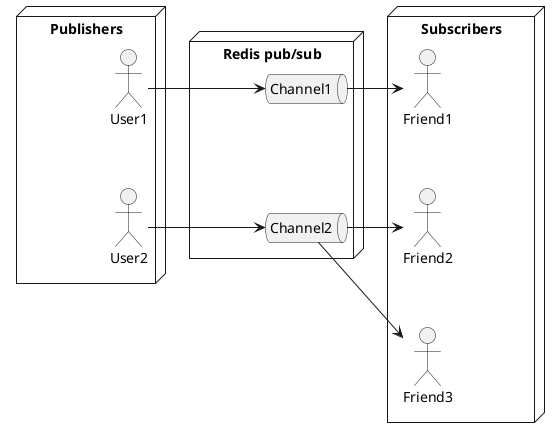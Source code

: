  @startuml
 node Publishers {
 actor User1
 actor User2
 User1 -[hidden]down- User2
 }

 node "Redis pub/sub"{
 queue Channel1
 queue Channel2
 Channel1 -[hidden]down- Channel2
 }

 node Subscribers {
 actor Friend1
 actor Friend2
 actor Friend3
 Friend1 -[hidden]down- Friend2
 Friend2 -[hidden]down- Friend3
 }

 User1 -> Channel1
 User2 -> Channel2

 Channel1 -> Friend1
 Channel2 -> Friend2
 Channel2 -> Friend3
 @enduml
